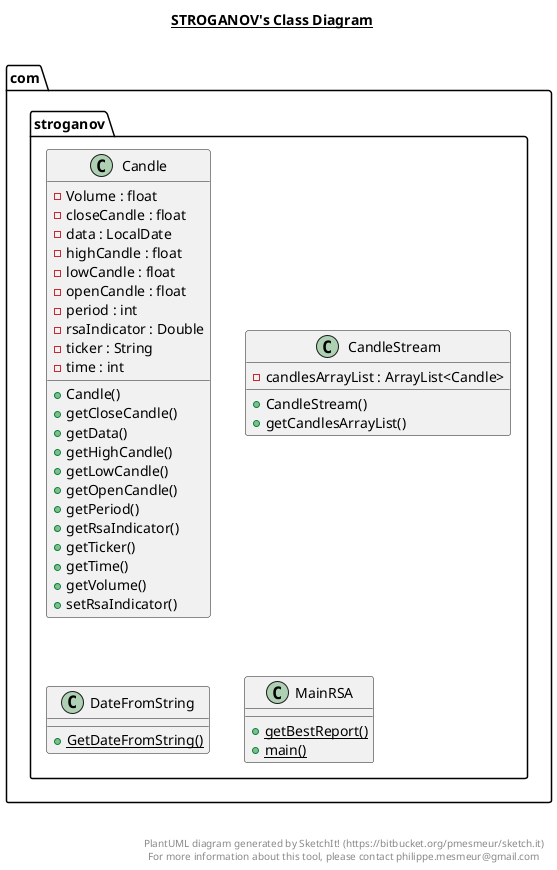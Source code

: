 @startuml

title __STROGANOV's Class Diagram__\n

  namespace com.stroganov {
    class com.stroganov.Candle {
        - Volume : float
        - closeCandle : float
        - data : LocalDate
        - highCandle : float
        - lowCandle : float
        - openCandle : float
        - period : int
        - rsaIndicator : Double
        - ticker : String
        - time : int
        + Candle()
        + getCloseCandle()
        + getData()
        + getHighCandle()
        + getLowCandle()
        + getOpenCandle()
        + getPeriod()
        + getRsaIndicator()
        + getTicker()
        + getTime()
        + getVolume()
        + setRsaIndicator()
    }
  }
  

  namespace com.stroganov {
    class com.stroganov.CandleStream {
        - candlesArrayList : ArrayList<Candle>
        + CandleStream()
        + getCandlesArrayList()
    }
  }
  

  namespace com.stroganov {
    class com.stroganov.DateFromString {
        {static} + GetDateFromString()
    }
  }
  

  namespace com.stroganov {
    class com.stroganov.MainRSA {
        {static} + getBestReport()
        {static} + main()
    }
  }
  



right footer


PlantUML diagram generated by SketchIt! (https://bitbucket.org/pmesmeur/sketch.it)
For more information about this tool, please contact philippe.mesmeur@gmail.com
endfooter

@enduml
